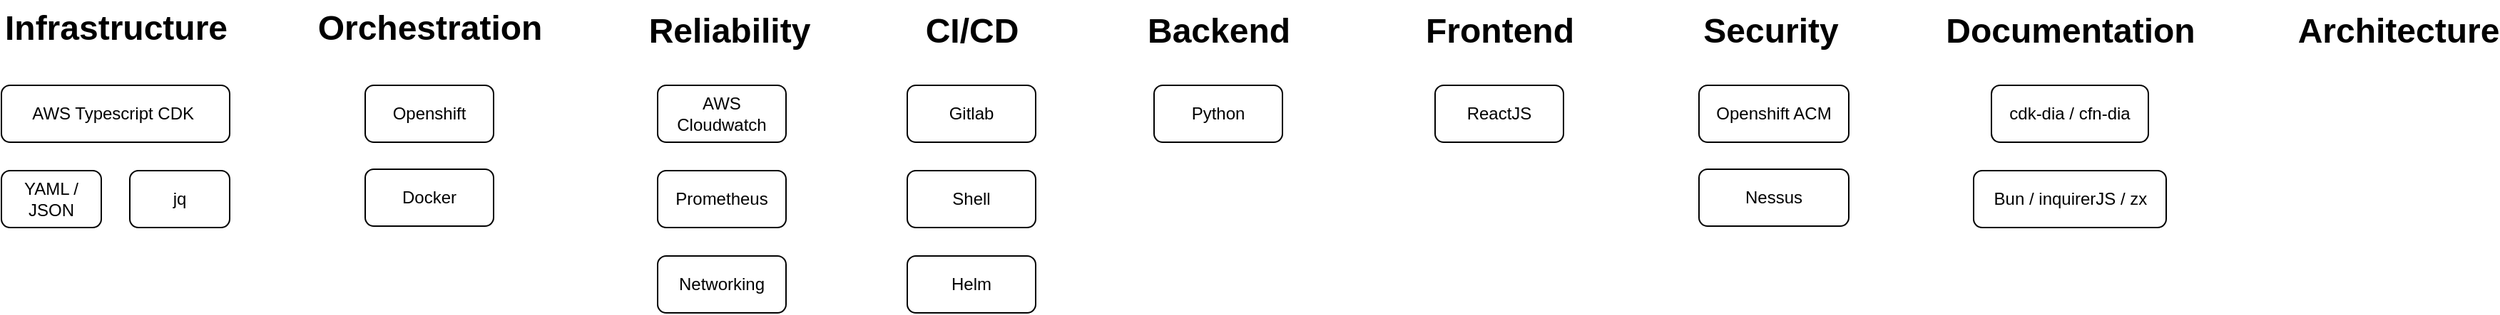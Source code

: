 <mxfile>
    <diagram id="VXYwFd_KbL-tHWQ31Wvv" name="Page-1">
        <mxGraphModel dx="1998" dy="864" grid="1" gridSize="10" guides="1" tooltips="1" connect="1" arrows="1" fold="1" page="1" pageScale="1" pageWidth="850" pageHeight="1100" math="0" shadow="0">
            <root>
                <mxCell id="0"/>
                <mxCell id="1" parent="0"/>
                <mxCell id="3" value="AWS Typescript CDK&amp;nbsp;" style="rounded=1;whiteSpace=wrap;html=1;" vertex="1" parent="1">
                    <mxGeometry x="50" y="80" width="160" height="40" as="geometry"/>
                </mxCell>
                <mxCell id="4" value="Gitlab" style="rounded=1;whiteSpace=wrap;html=1;" vertex="1" parent="1">
                    <mxGeometry x="685" y="80" width="90" height="40" as="geometry"/>
                </mxCell>
                <mxCell id="5" value="Infrastructure" style="text;strokeColor=none;fillColor=none;html=1;fontSize=24;fontStyle=1;verticalAlign=middle;align=center;" vertex="1" parent="1">
                    <mxGeometry x="80" y="20" width="100" height="40" as="geometry"/>
                </mxCell>
                <mxCell id="6" value="Backend" style="text;strokeColor=none;fillColor=none;html=1;fontSize=24;fontStyle=1;verticalAlign=middle;align=center;" vertex="1" parent="1">
                    <mxGeometry x="853" y="22" width="100" height="40" as="geometry"/>
                </mxCell>
                <mxCell id="7" value="Reliability" style="text;strokeColor=none;fillColor=none;html=1;fontSize=24;fontStyle=1;verticalAlign=middle;align=center;" vertex="1" parent="1">
                    <mxGeometry x="510" y="22" width="100" height="40" as="geometry"/>
                </mxCell>
                <mxCell id="9" value="Frontend" style="text;strokeColor=none;fillColor=none;html=1;fontSize=24;fontStyle=1;verticalAlign=middle;align=center;" vertex="1" parent="1">
                    <mxGeometry x="1050" y="22" width="100" height="40" as="geometry"/>
                </mxCell>
                <mxCell id="12" value="Security" style="text;strokeColor=none;fillColor=none;html=1;fontSize=24;fontStyle=1;verticalAlign=middle;align=center;" vertex="1" parent="1">
                    <mxGeometry x="1240" y="22" width="100" height="40" as="geometry"/>
                </mxCell>
                <mxCell id="13" value="CI/CD" style="text;strokeColor=none;fillColor=none;html=1;fontSize=24;fontStyle=1;verticalAlign=middle;align=center;" vertex="1" parent="1">
                    <mxGeometry x="680" y="22" width="100" height="40" as="geometry"/>
                </mxCell>
                <mxCell id="14" value="Orchestration" style="text;strokeColor=none;fillColor=none;html=1;fontSize=24;fontStyle=1;verticalAlign=middle;align=center;" vertex="1" parent="1">
                    <mxGeometry x="300" y="20" width="100" height="40" as="geometry"/>
                </mxCell>
                <mxCell id="15" value="Documentation" style="text;strokeColor=none;fillColor=none;html=1;fontSize=24;fontStyle=1;verticalAlign=middle;align=center;" vertex="1" parent="1">
                    <mxGeometry x="1450" y="22" width="100" height="40" as="geometry"/>
                </mxCell>
                <mxCell id="16" value="ReactJS" style="rounded=1;whiteSpace=wrap;html=1;" vertex="1" parent="1">
                    <mxGeometry x="1055" y="80" width="90" height="40" as="geometry"/>
                </mxCell>
                <mxCell id="17" value="Openshift" style="rounded=1;whiteSpace=wrap;html=1;" vertex="1" parent="1">
                    <mxGeometry x="305" y="80" width="90" height="40" as="geometry"/>
                </mxCell>
                <mxCell id="20" value="Python" style="rounded=1;whiteSpace=wrap;html=1;" vertex="1" parent="1">
                    <mxGeometry x="858" y="80" width="90" height="40" as="geometry"/>
                </mxCell>
                <mxCell id="21" value="AWS Cloudwatch" style="rounded=1;whiteSpace=wrap;html=1;" vertex="1" parent="1">
                    <mxGeometry x="510" y="80" width="90" height="40" as="geometry"/>
                </mxCell>
                <mxCell id="22" value="Prometheus" style="rounded=1;whiteSpace=wrap;html=1;" vertex="1" parent="1">
                    <mxGeometry x="510" y="140" width="90" height="40" as="geometry"/>
                </mxCell>
                <mxCell id="23" value="cdk-dia / cfn-dia" style="rounded=1;whiteSpace=wrap;html=1;" vertex="1" parent="1">
                    <mxGeometry x="1445" y="80" width="110" height="40" as="geometry"/>
                </mxCell>
                <mxCell id="26" value="Bun / inquirerJS / zx" style="rounded=1;whiteSpace=wrap;html=1;" vertex="1" parent="1">
                    <mxGeometry x="1432.5" y="140" width="135" height="40" as="geometry"/>
                </mxCell>
                <mxCell id="27" value="Docker" style="rounded=1;whiteSpace=wrap;html=1;" vertex="1" parent="1">
                    <mxGeometry x="305" y="139" width="90" height="40" as="geometry"/>
                </mxCell>
                <mxCell id="28" value="Shell" style="rounded=1;whiteSpace=wrap;html=1;" vertex="1" parent="1">
                    <mxGeometry x="685" y="140" width="90" height="40" as="geometry"/>
                </mxCell>
                <mxCell id="29" value="YAML / JSON" style="rounded=1;whiteSpace=wrap;html=1;" vertex="1" parent="1">
                    <mxGeometry x="50" y="140" width="70" height="40" as="geometry"/>
                </mxCell>
                <mxCell id="30" value="jq" style="rounded=1;whiteSpace=wrap;html=1;" vertex="1" parent="1">
                    <mxGeometry x="140" y="140" width="70" height="40" as="geometry"/>
                </mxCell>
                <mxCell id="32" value="Helm" style="rounded=1;whiteSpace=wrap;html=1;" vertex="1" parent="1">
                    <mxGeometry x="685" y="200" width="90" height="40" as="geometry"/>
                </mxCell>
                <mxCell id="34" value="Networking" style="rounded=1;whiteSpace=wrap;html=1;" vertex="1" parent="1">
                    <mxGeometry x="510" y="200" width="90" height="40" as="geometry"/>
                </mxCell>
                <mxCell id="35" value="Openshift ACM" style="rounded=1;whiteSpace=wrap;html=1;" vertex="1" parent="1">
                    <mxGeometry x="1240" y="80" width="105" height="40" as="geometry"/>
                </mxCell>
                <mxCell id="36" value="Nessus" style="rounded=1;whiteSpace=wrap;html=1;" vertex="1" parent="1">
                    <mxGeometry x="1240" y="139" width="105" height="40" as="geometry"/>
                </mxCell>
                <mxCell id="37" value="Architecture" style="text;strokeColor=none;fillColor=none;html=1;fontSize=24;fontStyle=1;verticalAlign=middle;align=center;" vertex="1" parent="1">
                    <mxGeometry x="1680" y="22" width="100" height="40" as="geometry"/>
                </mxCell>
            </root>
        </mxGraphModel>
    </diagram>
</mxfile>